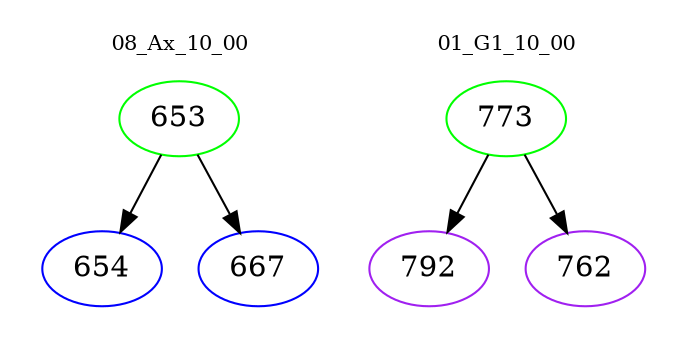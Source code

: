 digraph{
subgraph cluster_0 {
color = white
label = "08_Ax_10_00";
fontsize=10;
T0_653 [label="653", color="green"]
T0_653 -> T0_654 [color="black"]
T0_654 [label="654", color="blue"]
T0_653 -> T0_667 [color="black"]
T0_667 [label="667", color="blue"]
}
subgraph cluster_1 {
color = white
label = "01_G1_10_00";
fontsize=10;
T1_773 [label="773", color="green"]
T1_773 -> T1_792 [color="black"]
T1_792 [label="792", color="purple"]
T1_773 -> T1_762 [color="black"]
T1_762 [label="762", color="purple"]
}
}
